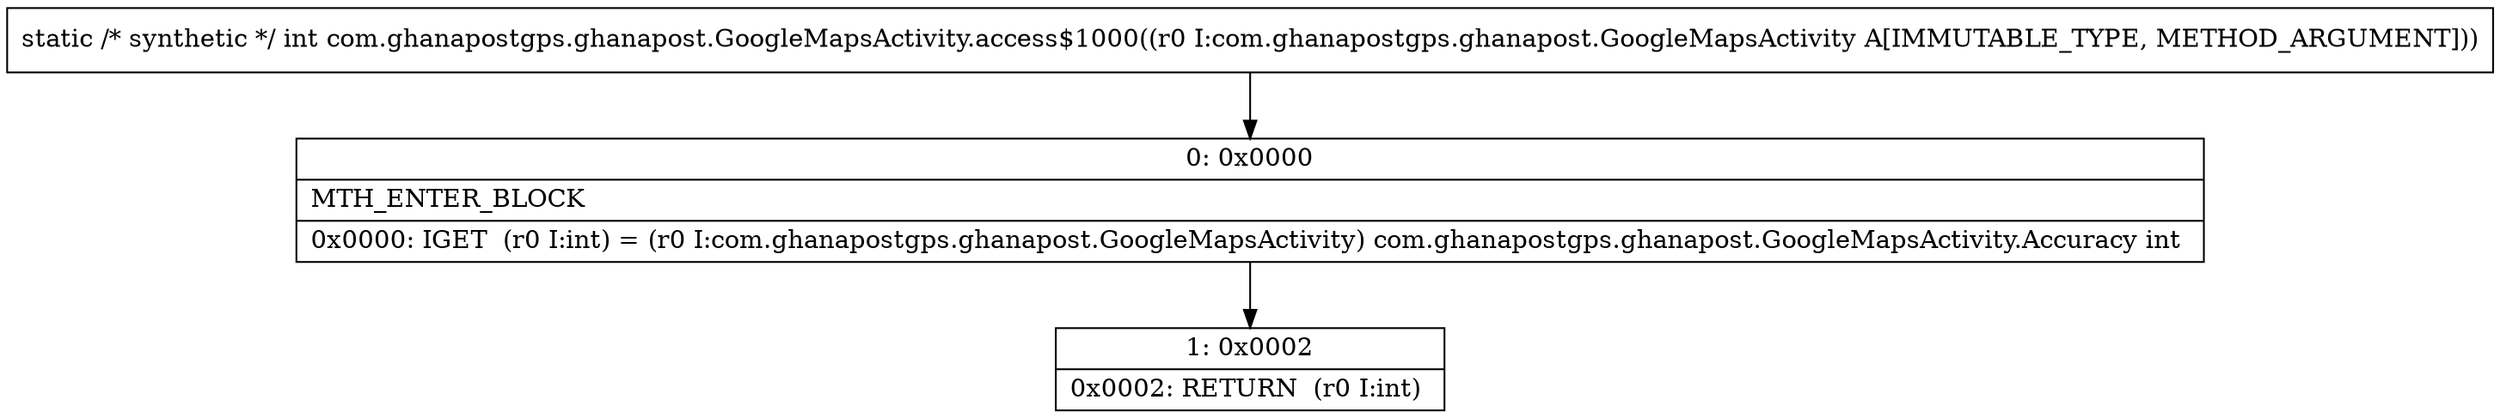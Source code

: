 digraph "CFG forcom.ghanapostgps.ghanapost.GoogleMapsActivity.access$1000(Lcom\/ghanapostgps\/ghanapost\/GoogleMapsActivity;)I" {
Node_0 [shape=record,label="{0\:\ 0x0000|MTH_ENTER_BLOCK\l|0x0000: IGET  (r0 I:int) = (r0 I:com.ghanapostgps.ghanapost.GoogleMapsActivity) com.ghanapostgps.ghanapost.GoogleMapsActivity.Accuracy int \l}"];
Node_1 [shape=record,label="{1\:\ 0x0002|0x0002: RETURN  (r0 I:int) \l}"];
MethodNode[shape=record,label="{static \/* synthetic *\/ int com.ghanapostgps.ghanapost.GoogleMapsActivity.access$1000((r0 I:com.ghanapostgps.ghanapost.GoogleMapsActivity A[IMMUTABLE_TYPE, METHOD_ARGUMENT])) }"];
MethodNode -> Node_0;
Node_0 -> Node_1;
}

